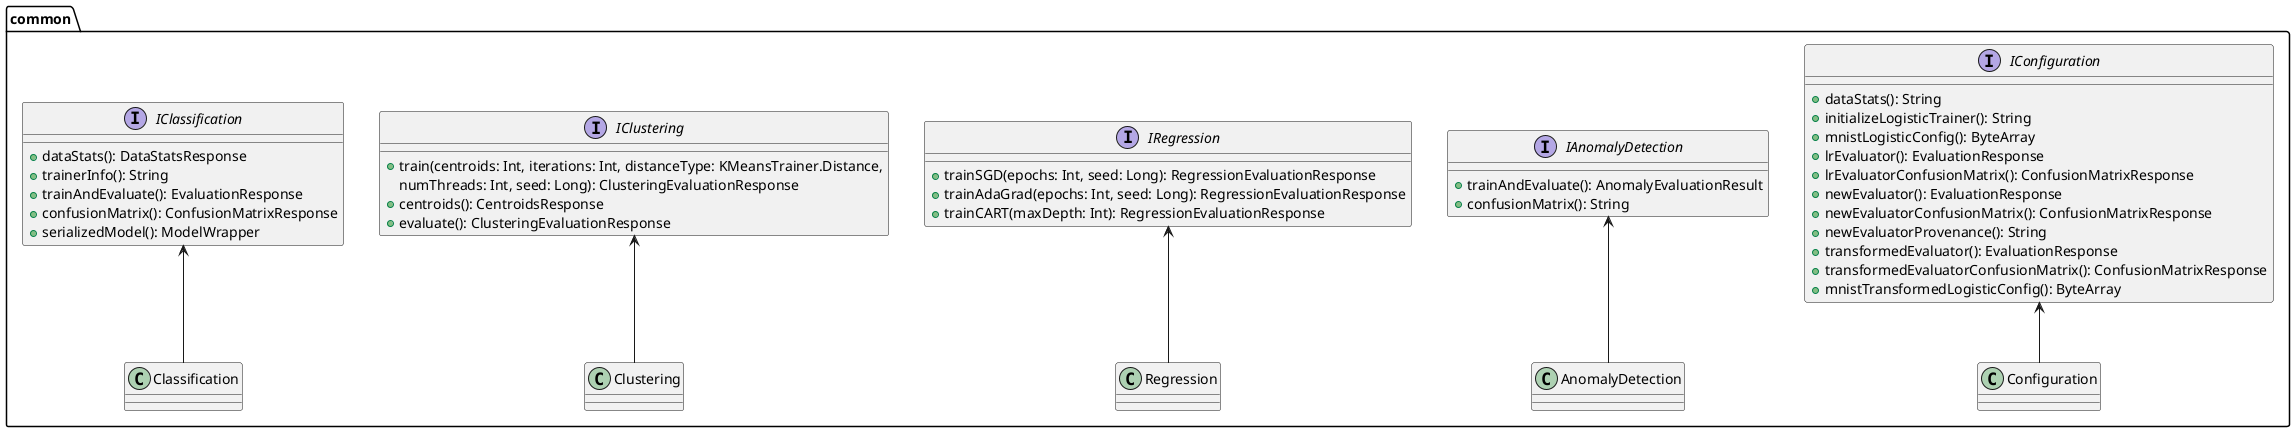 @startuml "common"
skinparam linetype ortho

package common {
    interface IClassification {
        + dataStats(): DataStatsResponse
        + trainerInfo(): String
        + trainAndEvaluate(): EvaluationResponse
        + confusionMatrix(): ConfusionMatrixResponse
        + serializedModel(): ModelWrapper
    }
    class  "Classification" as common_classification
    common_classification -u-> IClassification

    interface IClustering {
        + train(centroids: Int, iterations: Int, distanceType: KMeansTrainer.Distance,
                numThreads: Int, seed: Long): ClusteringEvaluationResponse
        + centroids(): CentroidsResponse
        + evaluate(): ClusteringEvaluationResponse
    }
    class "Clustering" as common_clustering
    common_clustering -u-> IClustering

    interface IRegression {
        + trainSGD(epochs: Int, seed: Long): RegressionEvaluationResponse
        + trainAdaGrad(epochs: Int, seed: Long): RegressionEvaluationResponse
        + trainCART(maxDepth: Int): RegressionEvaluationResponse
    }
    class "Regression" as common_regression
    common_regression -u-> IRegression

    interface IAnomalyDetection {
        + trainAndEvaluate(): AnomalyEvaluationResult
        + confusionMatrix(): String
    }
    class "AnomalyDetection" as common_anomaly_detection
    common_anomaly_detection -u-> IAnomalyDetection

    interface IConfiguration {
        + dataStats(): String
        + initializeLogisticTrainer(): String
        + mnistLogisticConfig(): ByteArray
        + lrEvaluator(): EvaluationResponse
        + lrEvaluatorConfusionMatrix(): ConfusionMatrixResponse
        + newEvaluator(): EvaluationResponse
        + newEvaluatorConfusionMatrix(): ConfusionMatrixResponse
        + newEvaluatorProvenance(): String
        + transformedEvaluator(): EvaluationResponse
        + transformedEvaluatorConfusionMatrix(): ConfusionMatrixResponse
        + mnistTransformedLogisticConfig(): ByteArray
    }
    class "Configuration" as common_configuration
    common_configuration -u-> IConfiguration
}

@enduml